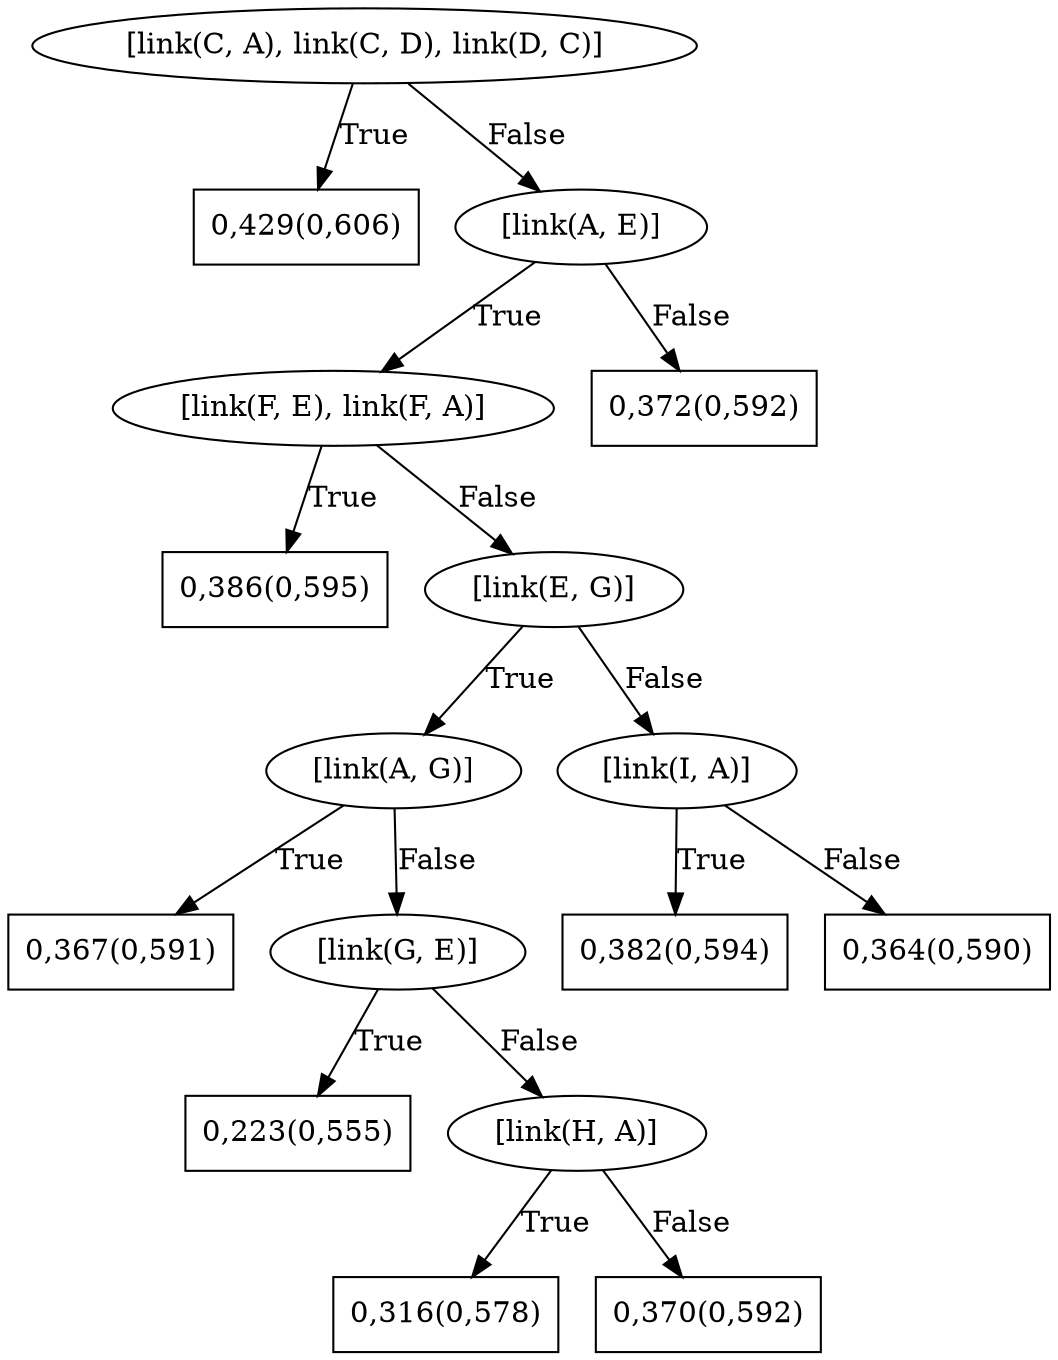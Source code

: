 digraph G{ 
1[label = "[link(C, A), link(C, D), link(D, C)]"];
1 -> 2[label="True"];
1 -> 3[label="False"];
2[shape = box,label = "0,429(0,606)"];
3[label = "[link(A, E)]"];
3 -> 4[label="True"];
3 -> 5[label="False"];
4[label = "[link(F, E), link(F, A)]"];
4 -> 6[label="True"];
4 -> 7[label="False"];
6[shape = box,label = "0,386(0,595)"];
7[label = "[link(E, G)]"];
7 -> 8[label="True"];
7 -> 9[label="False"];
8[label = "[link(A, G)]"];
8 -> 10[label="True"];
8 -> 11[label="False"];
10[shape = box,label = "0,367(0,591)"];
11[label = "[link(G, E)]"];
11 -> 12[label="True"];
11 -> 13[label="False"];
12[shape = box,label = "0,223(0,555)"];
13[label = "[link(H, A)]"];
13 -> 14[label="True"];
13 -> 15[label="False"];
14[shape = box,label = "0,316(0,578)"];
15[shape = box,label = "0,370(0,592)"];
9[label = "[link(I, A)]"];
9 -> 16[label="True"];
9 -> 17[label="False"];
16[shape = box,label = "0,382(0,594)"];
17[shape = box,label = "0,364(0,590)"];
5[shape = box,label = "0,372(0,592)"];
}
